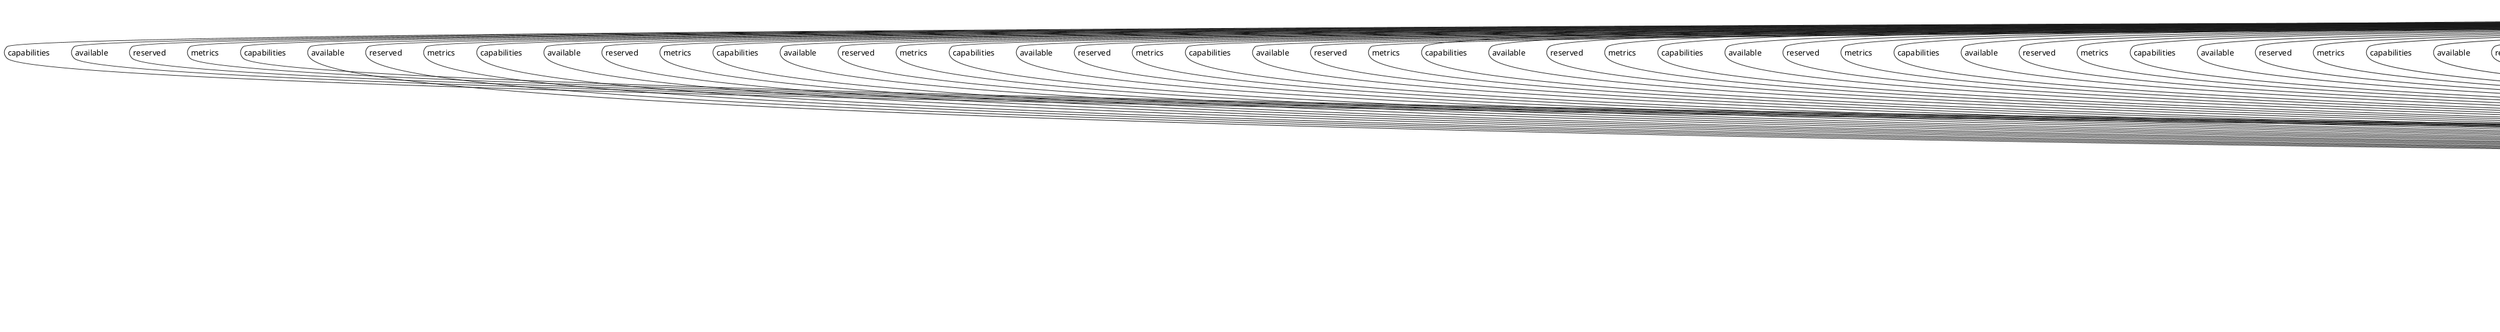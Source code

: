 @startuml

class "MetricComposite" as Model {
 string name
 string value

 consume()
 copy()
 create()
 findDeep()
 findMatchDeep()
 lessThanEq()
 minus()
 plus()
 set()
 factory()
 greaterThanEq()
 
}

rectangle "Metric" as Metric #lightblue {
}

Model *--> "n" Metric : values




    rectangle "PhysicalProfile" as PhysicalProfile #lightgreen {
    }
    
        PhysicalProfile   *--> "1" Model : "capabilities"
    
    rectangle "PhysicalProfile" as PhysicalProfile #lightgreen {
    }
    
        PhysicalProfile   *--> "1" Model : "available"
    
    rectangle "PhysicalProfile" as PhysicalProfile #lightgreen {
    }
    
        PhysicalProfile   *--> "1" Model : "reserved"
    
    rectangle "PhysicalProfile" as PhysicalProfile #lightgreen {
    }
    
        PhysicalProfile   *--> "1" Model : "metrics"
    
    rectangle "Request" as Request #lightgreen {
    }
    
        Request   *--> "1" Model : "requirements"
    
    rectangle "PhysicalProfile" as PhysicalProfile #lightgreen {
    }
    
        PhysicalProfile   *--> "1" Model : "capabilities"
    
    rectangle "PhysicalProfile" as PhysicalProfile #lightgreen {
    }
    
        PhysicalProfile   *--> "1" Model : "available"
    
    rectangle "PhysicalProfile" as PhysicalProfile #lightgreen {
    }
    
        PhysicalProfile   *--> "1" Model : "reserved"
    
    rectangle "PhysicalProfile" as PhysicalProfile #lightgreen {
    }
    
        PhysicalProfile   *--> "1" Model : "metrics"
    
    rectangle "Request" as Request #lightgreen {
    }
    
        Request   *--> "1" Model : "requirements"
    
    rectangle "PhysicalProfile" as PhysicalProfile #lightgreen {
    }
    
        PhysicalProfile   *--> "1" Model : "capabilities"
    
    rectangle "PhysicalProfile" as PhysicalProfile #lightgreen {
    }
    
        PhysicalProfile   *--> "1" Model : "available"
    
    rectangle "PhysicalProfile" as PhysicalProfile #lightgreen {
    }
    
        PhysicalProfile   *--> "1" Model : "reserved"
    
    rectangle "PhysicalProfile" as PhysicalProfile #lightgreen {
    }
    
        PhysicalProfile   *--> "1" Model : "metrics"
    
    rectangle "Request" as Request #lightgreen {
    }
    
        Request   *--> "1" Model : "requirements"
    
    rectangle "PhysicalProfile" as PhysicalProfile #lightgreen {
    }
    
        PhysicalProfile   *--> "1" Model : "capabilities"
    
    rectangle "PhysicalProfile" as PhysicalProfile #lightgreen {
    }
    
        PhysicalProfile   *--> "1" Model : "available"
    
    rectangle "PhysicalProfile" as PhysicalProfile #lightgreen {
    }
    
        PhysicalProfile   *--> "1" Model : "reserved"
    
    rectangle "PhysicalProfile" as PhysicalProfile #lightgreen {
    }
    
        PhysicalProfile   *--> "1" Model : "metrics"
    
    rectangle "Request" as Request #lightgreen {
    }
    
        Request   *--> "1" Model : "requirements"
    
    rectangle "PhysicalProfile" as PhysicalProfile #lightgreen {
    }
    
        PhysicalProfile   *--> "1" Model : "capabilities"
    
    rectangle "PhysicalProfile" as PhysicalProfile #lightgreen {
    }
    
        PhysicalProfile   *--> "1" Model : "available"
    
    rectangle "PhysicalProfile" as PhysicalProfile #lightgreen {
    }
    
        PhysicalProfile   *--> "1" Model : "reserved"
    
    rectangle "PhysicalProfile" as PhysicalProfile #lightgreen {
    }
    
        PhysicalProfile   *--> "1" Model : "metrics"
    
    rectangle "Request" as Request #lightgreen {
    }
    
        Request   *--> "1" Model : "requirements"
    
    rectangle "PhysicalProfile" as PhysicalProfile #lightgreen {
    }
    
        PhysicalProfile   *--> "1" Model : "capabilities"
    
    rectangle "PhysicalProfile" as PhysicalProfile #lightgreen {
    }
    
        PhysicalProfile   *--> "1" Model : "available"
    
    rectangle "PhysicalProfile" as PhysicalProfile #lightgreen {
    }
    
        PhysicalProfile   *--> "1" Model : "reserved"
    
    rectangle "PhysicalProfile" as PhysicalProfile #lightgreen {
    }
    
        PhysicalProfile   *--> "1" Model : "metrics"
    
    rectangle "Request" as Request #lightgreen {
    }
    
        Request   *--> "1" Model : "requirements"
    
    rectangle "PhysicalProfile" as PhysicalProfile #lightgreen {
    }
    
        PhysicalProfile   *--> "1" Model : "capabilities"
    
    rectangle "PhysicalProfile" as PhysicalProfile #lightgreen {
    }
    
        PhysicalProfile   *--> "1" Model : "available"
    
    rectangle "PhysicalProfile" as PhysicalProfile #lightgreen {
    }
    
        PhysicalProfile   *--> "1" Model : "reserved"
    
    rectangle "PhysicalProfile" as PhysicalProfile #lightgreen {
    }
    
        PhysicalProfile   *--> "1" Model : "metrics"
    
    rectangle "Request" as Request #lightgreen {
    }
    
        Request   *--> "1" Model : "requirements"
    
    rectangle "PhysicalProfile" as PhysicalProfile #lightgreen {
    }
    
        PhysicalProfile   *--> "1" Model : "capabilities"
    
    rectangle "PhysicalProfile" as PhysicalProfile #lightgreen {
    }
    
        PhysicalProfile   *--> "1" Model : "available"
    
    rectangle "PhysicalProfile" as PhysicalProfile #lightgreen {
    }
    
        PhysicalProfile   *--> "1" Model : "reserved"
    
    rectangle "PhysicalProfile" as PhysicalProfile #lightgreen {
    }
    
        PhysicalProfile   *--> "1" Model : "metrics"
    
    rectangle "Request" as Request #lightgreen {
    }
    
        Request   *--> "1" Model : "requirements"
    
    rectangle "PhysicalProfile" as PhysicalProfile #lightgreen {
    }
    
        PhysicalProfile   *--> "1" Model : "capabilities"
    
    rectangle "PhysicalProfile" as PhysicalProfile #lightgreen {
    }
    
        PhysicalProfile   *--> "1" Model : "available"
    
    rectangle "PhysicalProfile" as PhysicalProfile #lightgreen {
    }
    
        PhysicalProfile   *--> "1" Model : "reserved"
    
    rectangle "PhysicalProfile" as PhysicalProfile #lightgreen {
    }
    
        PhysicalProfile   *--> "1" Model : "metrics"
    
    rectangle "Request" as Request #lightgreen {
    }
    
        Request   *--> "1" Model : "requirements"
    
    rectangle "PhysicalProfile" as PhysicalProfile #lightgreen {
    }
    
        PhysicalProfile   *--> "1" Model : "capabilities"
    
    rectangle "PhysicalProfile" as PhysicalProfile #lightgreen {
    }
    
        PhysicalProfile   *--> "1" Model : "available"
    
    rectangle "PhysicalProfile" as PhysicalProfile #lightgreen {
    }
    
        PhysicalProfile   *--> "1" Model : "reserved"
    
    rectangle "PhysicalProfile" as PhysicalProfile #lightgreen {
    }
    
        PhysicalProfile   *--> "1" Model : "metrics"
    
    rectangle "Request" as Request #lightgreen {
    }
    
        Request   *--> "1" Model : "requirements"
    
    rectangle "PhysicalProfile" as PhysicalProfile #lightgreen {
    }
    
        PhysicalProfile   *--> "1" Model : "capabilities"
    
    rectangle "PhysicalProfile" as PhysicalProfile #lightgreen {
    }
    
        PhysicalProfile   *--> "1" Model : "available"
    
    rectangle "PhysicalProfile" as PhysicalProfile #lightgreen {
    }
    
        PhysicalProfile   *--> "1" Model : "reserved"
    
    rectangle "PhysicalProfile" as PhysicalProfile #lightgreen {
    }
    
        PhysicalProfile   *--> "1" Model : "metrics"
    
    rectangle "Request" as Request #lightgreen {
    }
    
        Request   *--> "1" Model : "requirements"
    
    rectangle "PhysicalProfile" as PhysicalProfile #lightgreen {
    }
    
        PhysicalProfile   *--> "1" Model : "capabilities"
    
    rectangle "PhysicalProfile" as PhysicalProfile #lightgreen {
    }
    
        PhysicalProfile   *--> "1" Model : "available"
    
    rectangle "PhysicalProfile" as PhysicalProfile #lightgreen {
    }
    
        PhysicalProfile   *--> "1" Model : "reserved"
    
    rectangle "PhysicalProfile" as PhysicalProfile #lightgreen {
    }
    
        PhysicalProfile   *--> "1" Model : "metrics"
    
    rectangle "Request" as Request #lightgreen {
    }
    
        Request   *--> "1" Model : "requirements"
    
    rectangle "PhysicalProfile" as PhysicalProfile #lightgreen {
    }
    
        PhysicalProfile   *--> "1" Model : "capabilities"
    
    rectangle "PhysicalProfile" as PhysicalProfile #lightgreen {
    }
    
        PhysicalProfile   *--> "1" Model : "available"
    
    rectangle "PhysicalProfile" as PhysicalProfile #lightgreen {
    }
    
        PhysicalProfile   *--> "1" Model : "reserved"
    
    rectangle "PhysicalProfile" as PhysicalProfile #lightgreen {
    }
    
        PhysicalProfile   *--> "1" Model : "metrics"
    
    rectangle "Request" as Request #lightgreen {
    }
    
        Request   *--> "1" Model : "requirements"
    
    rectangle "PhysicalProfile" as PhysicalProfile #lightgreen {
    }
    
        PhysicalProfile   *--> "1" Model : "capabilities"
    
    rectangle "PhysicalProfile" as PhysicalProfile #lightgreen {
    }
    
        PhysicalProfile   *--> "1" Model : "available"
    
    rectangle "PhysicalProfile" as PhysicalProfile #lightgreen {
    }
    
        PhysicalProfile   *--> "1" Model : "reserved"
    
    rectangle "PhysicalProfile" as PhysicalProfile #lightgreen {
    }
    
        PhysicalProfile   *--> "1" Model : "metrics"
    
    rectangle "Request" as Request #lightgreen {
    }
    
        Request   *--> "1" Model : "requirements"
    
    rectangle "PhysicalProfile" as PhysicalProfile #lightgreen {
    }
    
        PhysicalProfile   *--> "1" Model : "capabilities"
    
    rectangle "PhysicalProfile" as PhysicalProfile #lightgreen {
    }
    
        PhysicalProfile   *--> "1" Model : "available"
    
    rectangle "PhysicalProfile" as PhysicalProfile #lightgreen {
    }
    
        PhysicalProfile   *--> "1" Model : "reserved"
    
    rectangle "PhysicalProfile" as PhysicalProfile #lightgreen {
    }
    
        PhysicalProfile   *--> "1" Model : "metrics"
    
    rectangle "Request" as Request #lightgreen {
    }
    
        Request   *--> "1" Model : "requirements"
    
    rectangle "PhysicalProfile" as PhysicalProfile #lightgreen {
    }
    
        PhysicalProfile   *--> "1" Model : "capabilities"
    
    rectangle "PhysicalProfile" as PhysicalProfile #lightgreen {
    }
    
        PhysicalProfile   *--> "1" Model : "available"
    
    rectangle "PhysicalProfile" as PhysicalProfile #lightgreen {
    }
    
        PhysicalProfile   *--> "1" Model : "reserved"
    
    rectangle "PhysicalProfile" as PhysicalProfile #lightgreen {
    }
    
        PhysicalProfile   *--> "1" Model : "metrics"
    
    rectangle "Request" as Request #lightgreen {
    }
    
        Request   *--> "1" Model : "requirements"
    
    rectangle "PhysicalProfile" as PhysicalProfile #lightgreen {
    }
    
        PhysicalProfile   *--> "1" Model : "capabilities"
    
    rectangle "PhysicalProfile" as PhysicalProfile #lightgreen {
    }
    
        PhysicalProfile   *--> "1" Model : "available"
    
    rectangle "PhysicalProfile" as PhysicalProfile #lightgreen {
    }
    
        PhysicalProfile   *--> "1" Model : "reserved"
    
    rectangle "PhysicalProfile" as PhysicalProfile #lightgreen {
    }
    
        PhysicalProfile   *--> "1" Model : "metrics"
    
    rectangle "Request" as Request #lightgreen {
    }
    
        Request   *--> "1" Model : "requirements"
    
    rectangle "PhysicalProfile" as PhysicalProfile #lightgreen {
    }
    
        PhysicalProfile   *--> "1" Model : "capabilities"
    
    rectangle "PhysicalProfile" as PhysicalProfile #lightgreen {
    }
    
        PhysicalProfile   *--> "1" Model : "available"
    
    rectangle "PhysicalProfile" as PhysicalProfile #lightgreen {
    }
    
        PhysicalProfile   *--> "1" Model : "reserved"
    
    rectangle "PhysicalProfile" as PhysicalProfile #lightgreen {
    }
    
        PhysicalProfile   *--> "1" Model : "metrics"
    
    rectangle "Request" as Request #lightgreen {
    }
    
        Request   *--> "1" Model : "requirements"
    
    rectangle "PhysicalProfile" as PhysicalProfile #lightgreen {
    }
    
        PhysicalProfile   *--> "1" Model : "capabilities"
    
    rectangle "PhysicalProfile" as PhysicalProfile #lightgreen {
    }
    
        PhysicalProfile   *--> "1" Model : "available"
    
    rectangle "PhysicalProfile" as PhysicalProfile #lightgreen {
    }
    
        PhysicalProfile   *--> "1" Model : "reserved"
    
    rectangle "PhysicalProfile" as PhysicalProfile #lightgreen {
    }
    
        PhysicalProfile   *--> "1" Model : "metrics"
    
    rectangle "Request" as Request #lightgreen {
    }
    
        Request   *--> "1" Model : "requirements"
    
    rectangle "PhysicalProfile" as PhysicalProfile #lightgreen {
    }
    
        PhysicalProfile   *--> "1" Model : "capabilities"
    
    rectangle "PhysicalProfile" as PhysicalProfile #lightgreen {
    }
    
        PhysicalProfile   *--> "1" Model : "available"
    
    rectangle "PhysicalProfile" as PhysicalProfile #lightgreen {
    }
    
        PhysicalProfile   *--> "1" Model : "reserved"
    
    rectangle "PhysicalProfile" as PhysicalProfile #lightgreen {
    }
    
        PhysicalProfile   *--> "1" Model : "metrics"
    
    rectangle "Request" as Request #lightgreen {
    }
    
        Request   *--> "1" Model : "requirements"
    
    rectangle "PhysicalProfile" as PhysicalProfile #lightgreen {
    }
    
        PhysicalProfile   *--> "1" Model : "capabilities"
    
    rectangle "PhysicalProfile" as PhysicalProfile #lightgreen {
    }
    
        PhysicalProfile   *--> "1" Model : "available"
    
    rectangle "PhysicalProfile" as PhysicalProfile #lightgreen {
    }
    
        PhysicalProfile   *--> "1" Model : "reserved"
    
    rectangle "PhysicalProfile" as PhysicalProfile #lightgreen {
    }
    
        PhysicalProfile   *--> "1" Model : "metrics"
    
    rectangle "Request" as Request #lightgreen {
    }
    
        Request   *--> "1" Model : "requirements"
    
    rectangle "PhysicalProfile" as PhysicalProfile #lightgreen {
    }
    
        PhysicalProfile   *--> "1" Model : "capabilities"
    
    rectangle "PhysicalProfile" as PhysicalProfile #lightgreen {
    }
    
        PhysicalProfile   *--> "1" Model : "available"
    
    rectangle "PhysicalProfile" as PhysicalProfile #lightgreen {
    }
    
        PhysicalProfile   *--> "1" Model : "reserved"
    
    rectangle "PhysicalProfile" as PhysicalProfile #lightgreen {
    }
    
        PhysicalProfile   *--> "1" Model : "metrics"
    
    rectangle "Request" as Request #lightgreen {
    }
    
        Request   *--> "1" Model : "requirements"
    
    rectangle "PhysicalProfile" as PhysicalProfile #lightgreen {
    }
    
        PhysicalProfile   *--> "1" Model : "capabilities"
    
    rectangle "PhysicalProfile" as PhysicalProfile #lightgreen {
    }
    
        PhysicalProfile   *--> "1" Model : "available"
    
    rectangle "PhysicalProfile" as PhysicalProfile #lightgreen {
    }
    
        PhysicalProfile   *--> "1" Model : "reserved"
    
    rectangle "PhysicalProfile" as PhysicalProfile #lightgreen {
    }
    
        PhysicalProfile   *--> "1" Model : "metrics"
    
    rectangle "Request" as Request #lightgreen {
    }
    
        Request   *--> "1" Model : "requirements"
    
    rectangle "PhysicalProfile" as PhysicalProfile #lightgreen {
    }
    
        PhysicalProfile   *--> "1" Model : "capabilities"
    
    rectangle "PhysicalProfile" as PhysicalProfile #lightgreen {
    }
    
        PhysicalProfile   *--> "1" Model : "available"
    
    rectangle "PhysicalProfile" as PhysicalProfile #lightgreen {
    }
    
        PhysicalProfile   *--> "1" Model : "reserved"
    
    rectangle "PhysicalProfile" as PhysicalProfile #lightgreen {
    }
    
        PhysicalProfile   *--> "1" Model : "metrics"
    
    rectangle "Request" as Request #lightgreen {
    }
    
        Request   *--> "1" Model : "requirements"
    
    rectangle "PhysicalProfile" as PhysicalProfile #lightgreen {
    }
    
        PhysicalProfile   *--> "1" Model : "capabilities"
    
    rectangle "PhysicalProfile" as PhysicalProfile #lightgreen {
    }
    
        PhysicalProfile   *--> "1" Model : "available"
    
    rectangle "PhysicalProfile" as PhysicalProfile #lightgreen {
    }
    
        PhysicalProfile   *--> "1" Model : "reserved"
    
    rectangle "PhysicalProfile" as PhysicalProfile #lightgreen {
    }
    
        PhysicalProfile   *--> "1" Model : "metrics"
    
    rectangle "Request" as Request #lightgreen {
    }
    
        Request   *--> "1" Model : "requirements"
    
    rectangle "PhysicalProfile" as PhysicalProfile #lightgreen {
    }
    
        PhysicalProfile   *--> "1" Model : "capabilities"
    
    rectangle "PhysicalProfile" as PhysicalProfile #lightgreen {
    }
    
        PhysicalProfile   *--> "1" Model : "available"
    
    rectangle "PhysicalProfile" as PhysicalProfile #lightgreen {
    }
    
        PhysicalProfile   *--> "1" Model : "reserved"
    
    rectangle "PhysicalProfile" as PhysicalProfile #lightgreen {
    }
    
        PhysicalProfile   *--> "1" Model : "metrics"
    
    rectangle "Request" as Request #lightgreen {
    }
    
        Request   *--> "1" Model : "requirements"
    
    rectangle "PhysicalProfile" as PhysicalProfile #lightgreen {
    }
    
        PhysicalProfile   *--> "1" Model : "capabilities"
    
    rectangle "PhysicalProfile" as PhysicalProfile #lightgreen {
    }
    
        PhysicalProfile   *--> "1" Model : "available"
    
    rectangle "PhysicalProfile" as PhysicalProfile #lightgreen {
    }
    
        PhysicalProfile   *--> "1" Model : "reserved"
    
    rectangle "PhysicalProfile" as PhysicalProfile #lightgreen {
    }
    
        PhysicalProfile   *--> "1" Model : "metrics"
    
    rectangle "Request" as Request #lightgreen {
    }
    
        Request   *--> "1" Model : "requirements"
    
    rectangle "PhysicalProfile" as PhysicalProfile #lightgreen {
    }
    
        PhysicalProfile   *--> "1" Model : "capabilities"
    
    rectangle "PhysicalProfile" as PhysicalProfile #lightgreen {
    }
    
        PhysicalProfile   *--> "1" Model : "available"
    
    rectangle "PhysicalProfile" as PhysicalProfile #lightgreen {
    }
    
        PhysicalProfile   *--> "1" Model : "reserved"
    
    rectangle "PhysicalProfile" as PhysicalProfile #lightgreen {
    }
    
        PhysicalProfile   *--> "1" Model : "metrics"
    
    rectangle "Request" as Request #lightgreen {
    }
    
        Request   *--> "1" Model : "requirements"
    
    rectangle "PhysicalProfile" as PhysicalProfile #lightgreen {
    }
    
        PhysicalProfile   *--> "1" Model : "capabilities"
    
    rectangle "PhysicalProfile" as PhysicalProfile #lightgreen {
    }
    
        PhysicalProfile   *--> "1" Model : "available"
    
    rectangle "PhysicalProfile" as PhysicalProfile #lightgreen {
    }
    
        PhysicalProfile   *--> "1" Model : "reserved"
    
    rectangle "PhysicalProfile" as PhysicalProfile #lightgreen {
    }
    
        PhysicalProfile   *--> "1" Model : "metrics"
    
    rectangle "Request" as Request #lightgreen {
    }
    
        Request   *--> "1" Model : "requirements"
    
    rectangle "PhysicalProfile" as PhysicalProfile #lightgreen {
    }
    
        PhysicalProfile   *--> "1" Model : "capabilities"
    
    rectangle "PhysicalProfile" as PhysicalProfile #lightgreen {
    }
    
        PhysicalProfile   *--> "1" Model : "available"
    
    rectangle "PhysicalProfile" as PhysicalProfile #lightgreen {
    }
    
        PhysicalProfile   *--> "1" Model : "reserved"
    
    rectangle "PhysicalProfile" as PhysicalProfile #lightgreen {
    }
    
        PhysicalProfile   *--> "1" Model : "metrics"
    
    rectangle "Request" as Request #lightgreen {
    }
    
        Request   *--> "1" Model : "requirements"
    
    rectangle "PhysicalProfile" as PhysicalProfile #lightgreen {
    }
    
        PhysicalProfile   *--> "1" Model : "capabilities"
    
    rectangle "PhysicalProfile" as PhysicalProfile #lightgreen {
    }
    
        PhysicalProfile   *--> "1" Model : "available"
    
    rectangle "PhysicalProfile" as PhysicalProfile #lightgreen {
    }
    
        PhysicalProfile   *--> "1" Model : "reserved"
    
    rectangle "PhysicalProfile" as PhysicalProfile #lightgreen {
    }
    
        PhysicalProfile   *--> "1" Model : "metrics"
    
    rectangle "Request" as Request #lightgreen {
    }
    
        Request   *--> "1" Model : "requirements"
    
    rectangle "PhysicalProfile" as PhysicalProfile #lightgreen {
    }
    
        PhysicalProfile   *--> "1" Model : "capabilities"
    
    rectangle "PhysicalProfile" as PhysicalProfile #lightgreen {
    }
    
        PhysicalProfile   *--> "1" Model : "available"
    
    rectangle "PhysicalProfile" as PhysicalProfile #lightgreen {
    }
    
        PhysicalProfile   *--> "1" Model : "reserved"
    
    rectangle "PhysicalProfile" as PhysicalProfile #lightgreen {
    }
    
        PhysicalProfile   *--> "1" Model : "metrics"
    
    rectangle "Request" as Request #lightgreen {
    }
    
        Request   *--> "1" Model : "requirements"
    
    rectangle "PhysicalProfile" as PhysicalProfile #lightgreen {
    }
    
        PhysicalProfile   *--> "1" Model : "capabilities"
    
    rectangle "PhysicalProfile" as PhysicalProfile #lightgreen {
    }
    
        PhysicalProfile   *--> "1" Model : "available"
    
    rectangle "PhysicalProfile" as PhysicalProfile #lightgreen {
    }
    
        PhysicalProfile   *--> "1" Model : "reserved"
    
    rectangle "PhysicalProfile" as PhysicalProfile #lightgreen {
    }
    
        PhysicalProfile   *--> "1" Model : "metrics"
    
    rectangle "Request" as Request #lightgreen {
    }
    
        Request   *--> "1" Model : "requirements"
    
    rectangle "PhysicalProfile" as PhysicalProfile #lightgreen {
    }
    
        PhysicalProfile   *--> "1" Model : "capabilities"
    
    rectangle "PhysicalProfile" as PhysicalProfile #lightgreen {
    }
    
        PhysicalProfile   *--> "1" Model : "available"
    
    rectangle "PhysicalProfile" as PhysicalProfile #lightgreen {
    }
    
        PhysicalProfile   *--> "1" Model : "reserved"
    
    rectangle "PhysicalProfile" as PhysicalProfile #lightgreen {
    }
    
        PhysicalProfile   *--> "1" Model : "metrics"
    
    rectangle "Request" as Request #lightgreen {
    }
    
        Request   *--> "1" Model : "requirements"
    
    rectangle "PhysicalProfile" as PhysicalProfile #lightgreen {
    }
    
        PhysicalProfile   *--> "1" Model : "capabilities"
    
    rectangle "PhysicalProfile" as PhysicalProfile #lightgreen {
    }
    
        PhysicalProfile   *--> "1" Model : "available"
    
    rectangle "PhysicalProfile" as PhysicalProfile #lightgreen {
    }
    
        PhysicalProfile   *--> "1" Model : "reserved"
    
    rectangle "PhysicalProfile" as PhysicalProfile #lightgreen {
    }
    
        PhysicalProfile   *--> "1" Model : "metrics"
    
    rectangle "Request" as Request #lightgreen {
    }
    
        Request   *--> "1" Model : "requirements"
    
    rectangle "PhysicalProfile" as PhysicalProfile #lightgreen {
    }
    
        PhysicalProfile   *--> "1" Model : "capabilities"
    
    rectangle "PhysicalProfile" as PhysicalProfile #lightgreen {
    }
    
        PhysicalProfile   *--> "1" Model : "available"
    
    rectangle "PhysicalProfile" as PhysicalProfile #lightgreen {
    }
    
        PhysicalProfile   *--> "1" Model : "reserved"
    
    rectangle "PhysicalProfile" as PhysicalProfile #lightgreen {
    }
    
        PhysicalProfile   *--> "1" Model : "metrics"
    
    rectangle "Request" as Request #lightgreen {
    }
    
        Request   *--> "1" Model : "requirements"
    
    rectangle "PhysicalProfile" as PhysicalProfile #lightgreen {
    }
    
        PhysicalProfile   *--> "1" Model : "capabilities"
    
    rectangle "PhysicalProfile" as PhysicalProfile #lightgreen {
    }
    
        PhysicalProfile   *--> "1" Model : "available"
    
    rectangle "PhysicalProfile" as PhysicalProfile #lightgreen {
    }
    
        PhysicalProfile   *--> "1" Model : "reserved"
    
    rectangle "PhysicalProfile" as PhysicalProfile #lightgreen {
    }
    
        PhysicalProfile   *--> "1" Model : "metrics"
    
    rectangle "Request" as Request #lightgreen {
    }
    
        Request   *--> "1" Model : "requirements"
    
    rectangle "PhysicalProfile" as PhysicalProfile #lightgreen {
    }
    
        PhysicalProfile   *--> "1" Model : "capabilities"
    
    rectangle "PhysicalProfile" as PhysicalProfile #lightgreen {
    }
    
        PhysicalProfile   *--> "1" Model : "available"
    
    rectangle "PhysicalProfile" as PhysicalProfile #lightgreen {
    }
    
        PhysicalProfile   *--> "1" Model : "reserved"
    
    rectangle "PhysicalProfile" as PhysicalProfile #lightgreen {
    }
    
        PhysicalProfile   *--> "1" Model : "metrics"
    
    rectangle "Request" as Request #lightgreen {
    }
    
        Request   *--> "1" Model : "requirements"
    
    rectangle "PhysicalProfile" as PhysicalProfile #lightgreen {
    }
    
        PhysicalProfile   *--> "1" Model : "capabilities"
    
    rectangle "PhysicalProfile" as PhysicalProfile #lightgreen {
    }
    
        PhysicalProfile   *--> "1" Model : "available"
    
    rectangle "PhysicalProfile" as PhysicalProfile #lightgreen {
    }
    
        PhysicalProfile   *--> "1" Model : "reserved"
    
    rectangle "PhysicalProfile" as PhysicalProfile #lightgreen {
    }
    
        PhysicalProfile   *--> "1" Model : "metrics"
    
    rectangle "Request" as Request #lightgreen {
    }
    
        Request   *--> "1" Model : "requirements"
    
    rectangle "PhysicalProfile" as PhysicalProfile #lightgreen {
    }
    
        PhysicalProfile   *--> "1" Model : "capabilities"
    
    rectangle "PhysicalProfile" as PhysicalProfile #lightgreen {
    }
    
        PhysicalProfile   *--> "1" Model : "available"
    
    rectangle "PhysicalProfile" as PhysicalProfile #lightgreen {
    }
    
        PhysicalProfile   *--> "1" Model : "reserved"
    
    rectangle "PhysicalProfile" as PhysicalProfile #lightgreen {
    }
    
        PhysicalProfile   *--> "1" Model : "metrics"
    
    rectangle "Request" as Request #lightgreen {
    }
    
        Request   *--> "1" Model : "requirements"
    
    rectangle "PhysicalProfile" as PhysicalProfile #lightgreen {
    }
    
        PhysicalProfile   *--> "1" Model : "capabilities"
    
    rectangle "PhysicalProfile" as PhysicalProfile #lightgreen {
    }
    
        PhysicalProfile   *--> "1" Model : "available"
    
    rectangle "PhysicalProfile" as PhysicalProfile #lightgreen {
    }
    
        PhysicalProfile   *--> "1" Model : "reserved"
    
    rectangle "PhysicalProfile" as PhysicalProfile #lightgreen {
    }
    
        PhysicalProfile   *--> "1" Model : "metrics"
    
    rectangle "Request" as Request #lightgreen {
    }
    
        Request   *--> "1" Model : "requirements"
    
    rectangle "PhysicalProfile" as PhysicalProfile #lightgreen {
    }
    
        PhysicalProfile   *--> "1" Model : "capabilities"
    
    rectangle "PhysicalProfile" as PhysicalProfile #lightgreen {
    }
    
        PhysicalProfile   *--> "1" Model : "available"
    
    rectangle "PhysicalProfile" as PhysicalProfile #lightgreen {
    }
    
        PhysicalProfile   *--> "1" Model : "reserved"
    
    rectangle "PhysicalProfile" as PhysicalProfile #lightgreen {
    }
    
        PhysicalProfile   *--> "1" Model : "metrics"
    
    rectangle "Request" as Request #lightgreen {
    }
    
        Request   *--> "1" Model : "requirements"
    
    rectangle "PhysicalProfile" as PhysicalProfile #lightgreen {
    }
    
        PhysicalProfile   *--> "1" Model : "capabilities"
    
    rectangle "PhysicalProfile" as PhysicalProfile #lightgreen {
    }
    
        PhysicalProfile   *--> "1" Model : "available"
    
    rectangle "PhysicalProfile" as PhysicalProfile #lightgreen {
    }
    
        PhysicalProfile   *--> "1" Model : "reserved"
    
    rectangle "PhysicalProfile" as PhysicalProfile #lightgreen {
    }
    
        PhysicalProfile   *--> "1" Model : "metrics"
    
    rectangle "Request" as Request #lightgreen {
    }
    
        Request   *--> "1" Model : "requirements"
    
    rectangle "PhysicalProfile" as PhysicalProfile #lightgreen {
    }
    
        PhysicalProfile   *--> "1" Model : "capabilities"
    
    rectangle "PhysicalProfile" as PhysicalProfile #lightgreen {
    }
    
        PhysicalProfile   *--> "1" Model : "available"
    
    rectangle "PhysicalProfile" as PhysicalProfile #lightgreen {
    }
    
        PhysicalProfile   *--> "1" Model : "reserved"
    
    rectangle "PhysicalProfile" as PhysicalProfile #lightgreen {
    }
    
        PhysicalProfile   *--> "1" Model : "metrics"
    
    rectangle "Request" as Request #lightgreen {
    }
    
        Request   *--> "1" Model : "requirements"
    

@enduml
